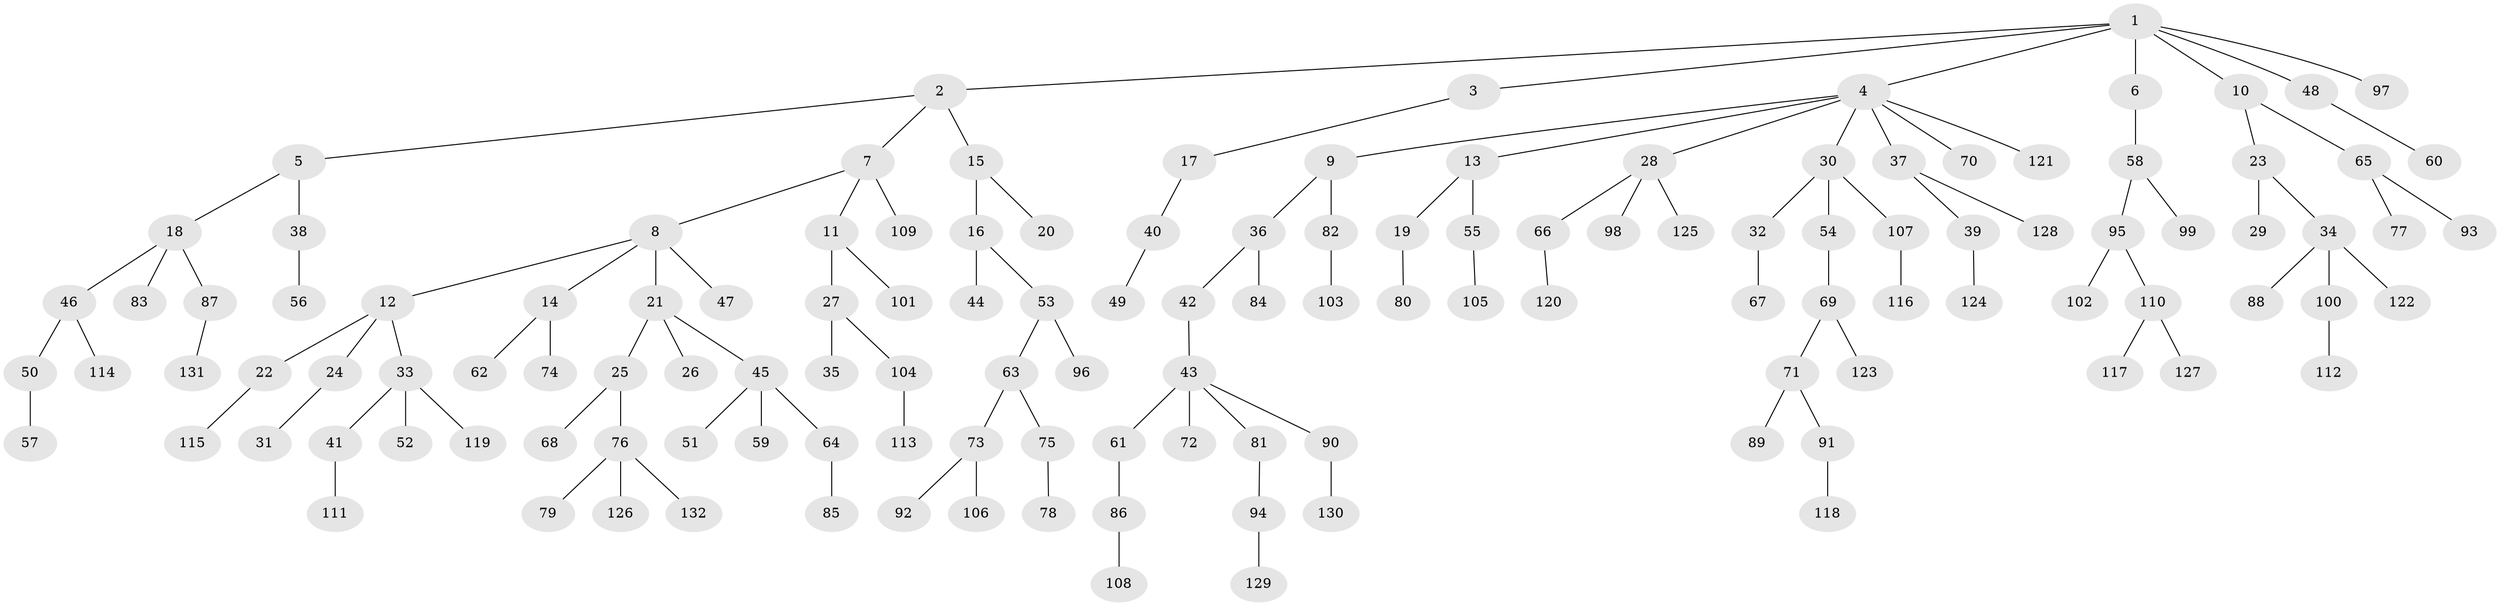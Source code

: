 // Generated by graph-tools (version 1.1) at 2025/50/03/09/25 03:50:20]
// undirected, 132 vertices, 131 edges
graph export_dot {
graph [start="1"]
  node [color=gray90,style=filled];
  1;
  2;
  3;
  4;
  5;
  6;
  7;
  8;
  9;
  10;
  11;
  12;
  13;
  14;
  15;
  16;
  17;
  18;
  19;
  20;
  21;
  22;
  23;
  24;
  25;
  26;
  27;
  28;
  29;
  30;
  31;
  32;
  33;
  34;
  35;
  36;
  37;
  38;
  39;
  40;
  41;
  42;
  43;
  44;
  45;
  46;
  47;
  48;
  49;
  50;
  51;
  52;
  53;
  54;
  55;
  56;
  57;
  58;
  59;
  60;
  61;
  62;
  63;
  64;
  65;
  66;
  67;
  68;
  69;
  70;
  71;
  72;
  73;
  74;
  75;
  76;
  77;
  78;
  79;
  80;
  81;
  82;
  83;
  84;
  85;
  86;
  87;
  88;
  89;
  90;
  91;
  92;
  93;
  94;
  95;
  96;
  97;
  98;
  99;
  100;
  101;
  102;
  103;
  104;
  105;
  106;
  107;
  108;
  109;
  110;
  111;
  112;
  113;
  114;
  115;
  116;
  117;
  118;
  119;
  120;
  121;
  122;
  123;
  124;
  125;
  126;
  127;
  128;
  129;
  130;
  131;
  132;
  1 -- 2;
  1 -- 3;
  1 -- 4;
  1 -- 6;
  1 -- 10;
  1 -- 48;
  1 -- 97;
  2 -- 5;
  2 -- 7;
  2 -- 15;
  3 -- 17;
  4 -- 9;
  4 -- 13;
  4 -- 28;
  4 -- 30;
  4 -- 37;
  4 -- 70;
  4 -- 121;
  5 -- 18;
  5 -- 38;
  6 -- 58;
  7 -- 8;
  7 -- 11;
  7 -- 109;
  8 -- 12;
  8 -- 14;
  8 -- 21;
  8 -- 47;
  9 -- 36;
  9 -- 82;
  10 -- 23;
  10 -- 65;
  11 -- 27;
  11 -- 101;
  12 -- 22;
  12 -- 24;
  12 -- 33;
  13 -- 19;
  13 -- 55;
  14 -- 62;
  14 -- 74;
  15 -- 16;
  15 -- 20;
  16 -- 44;
  16 -- 53;
  17 -- 40;
  18 -- 46;
  18 -- 83;
  18 -- 87;
  19 -- 80;
  21 -- 25;
  21 -- 26;
  21 -- 45;
  22 -- 115;
  23 -- 29;
  23 -- 34;
  24 -- 31;
  25 -- 68;
  25 -- 76;
  27 -- 35;
  27 -- 104;
  28 -- 66;
  28 -- 98;
  28 -- 125;
  30 -- 32;
  30 -- 54;
  30 -- 107;
  32 -- 67;
  33 -- 41;
  33 -- 52;
  33 -- 119;
  34 -- 88;
  34 -- 100;
  34 -- 122;
  36 -- 42;
  36 -- 84;
  37 -- 39;
  37 -- 128;
  38 -- 56;
  39 -- 124;
  40 -- 49;
  41 -- 111;
  42 -- 43;
  43 -- 61;
  43 -- 72;
  43 -- 81;
  43 -- 90;
  45 -- 51;
  45 -- 59;
  45 -- 64;
  46 -- 50;
  46 -- 114;
  48 -- 60;
  50 -- 57;
  53 -- 63;
  53 -- 96;
  54 -- 69;
  55 -- 105;
  58 -- 95;
  58 -- 99;
  61 -- 86;
  63 -- 73;
  63 -- 75;
  64 -- 85;
  65 -- 77;
  65 -- 93;
  66 -- 120;
  69 -- 71;
  69 -- 123;
  71 -- 89;
  71 -- 91;
  73 -- 92;
  73 -- 106;
  75 -- 78;
  76 -- 79;
  76 -- 126;
  76 -- 132;
  81 -- 94;
  82 -- 103;
  86 -- 108;
  87 -- 131;
  90 -- 130;
  91 -- 118;
  94 -- 129;
  95 -- 102;
  95 -- 110;
  100 -- 112;
  104 -- 113;
  107 -- 116;
  110 -- 117;
  110 -- 127;
}
